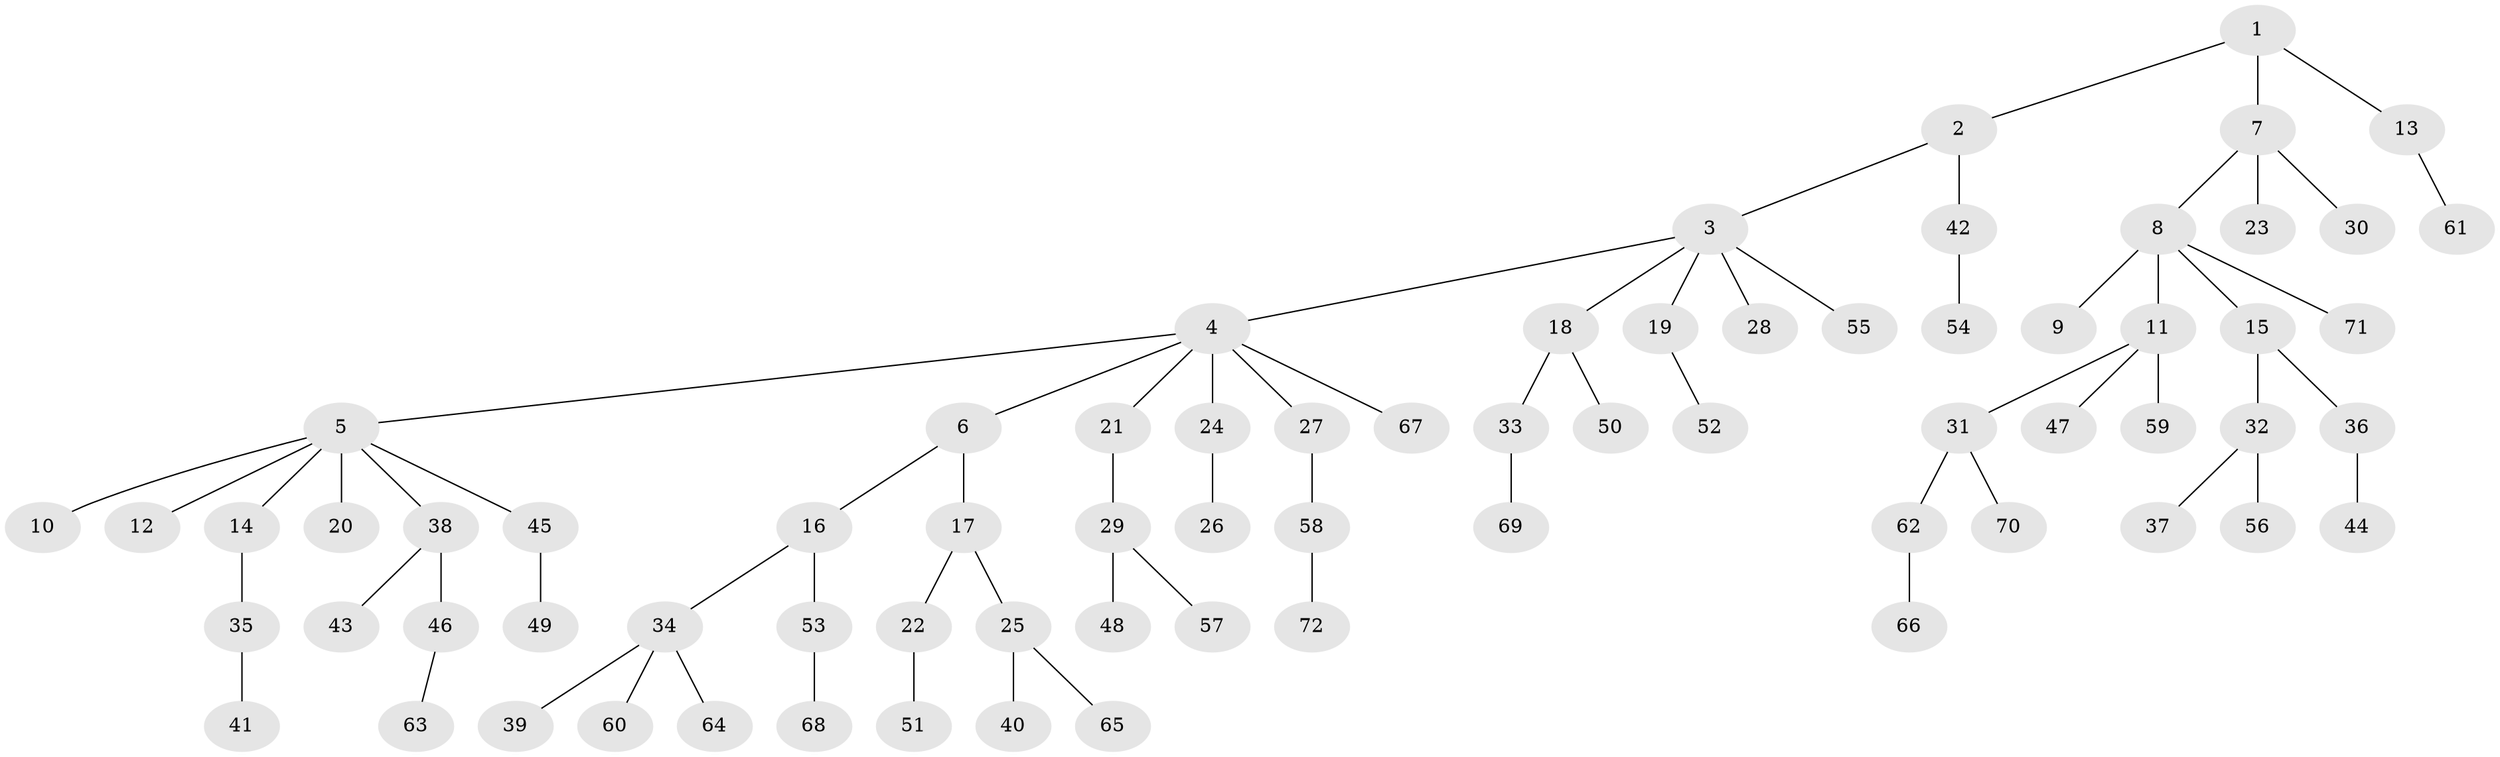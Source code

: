 // Generated by graph-tools (version 1.1) at 2025/50/03/09/25 03:50:15]
// undirected, 72 vertices, 71 edges
graph export_dot {
graph [start="1"]
  node [color=gray90,style=filled];
  1;
  2;
  3;
  4;
  5;
  6;
  7;
  8;
  9;
  10;
  11;
  12;
  13;
  14;
  15;
  16;
  17;
  18;
  19;
  20;
  21;
  22;
  23;
  24;
  25;
  26;
  27;
  28;
  29;
  30;
  31;
  32;
  33;
  34;
  35;
  36;
  37;
  38;
  39;
  40;
  41;
  42;
  43;
  44;
  45;
  46;
  47;
  48;
  49;
  50;
  51;
  52;
  53;
  54;
  55;
  56;
  57;
  58;
  59;
  60;
  61;
  62;
  63;
  64;
  65;
  66;
  67;
  68;
  69;
  70;
  71;
  72;
  1 -- 2;
  1 -- 7;
  1 -- 13;
  2 -- 3;
  2 -- 42;
  3 -- 4;
  3 -- 18;
  3 -- 19;
  3 -- 28;
  3 -- 55;
  4 -- 5;
  4 -- 6;
  4 -- 21;
  4 -- 24;
  4 -- 27;
  4 -- 67;
  5 -- 10;
  5 -- 12;
  5 -- 14;
  5 -- 20;
  5 -- 38;
  5 -- 45;
  6 -- 16;
  6 -- 17;
  7 -- 8;
  7 -- 23;
  7 -- 30;
  8 -- 9;
  8 -- 11;
  8 -- 15;
  8 -- 71;
  11 -- 31;
  11 -- 47;
  11 -- 59;
  13 -- 61;
  14 -- 35;
  15 -- 32;
  15 -- 36;
  16 -- 34;
  16 -- 53;
  17 -- 22;
  17 -- 25;
  18 -- 33;
  18 -- 50;
  19 -- 52;
  21 -- 29;
  22 -- 51;
  24 -- 26;
  25 -- 40;
  25 -- 65;
  27 -- 58;
  29 -- 48;
  29 -- 57;
  31 -- 62;
  31 -- 70;
  32 -- 37;
  32 -- 56;
  33 -- 69;
  34 -- 39;
  34 -- 60;
  34 -- 64;
  35 -- 41;
  36 -- 44;
  38 -- 43;
  38 -- 46;
  42 -- 54;
  45 -- 49;
  46 -- 63;
  53 -- 68;
  58 -- 72;
  62 -- 66;
}
